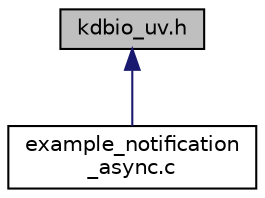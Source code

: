 digraph "kdbio_uv.h"
{
  edge [fontname="Helvetica",fontsize="10",labelfontname="Helvetica",labelfontsize="10"];
  node [fontname="Helvetica",fontsize="10",shape=record];
  Node4 [label="kdbio_uv.h",height=0.2,width=0.4,color="black", fillcolor="grey75", style="filled", fontcolor="black"];
  Node4 -> Node5 [dir="back",color="midnightblue",fontsize="10",style="solid",fontname="Helvetica"];
  Node5 [label="example_notification\l_async.c",height=0.2,width=0.4,color="black", fillcolor="white", style="filled",URL="$example__notification__async_8c.html",tooltip="Implementation of notification functions as defined in kdbnotification.h. "];
}
